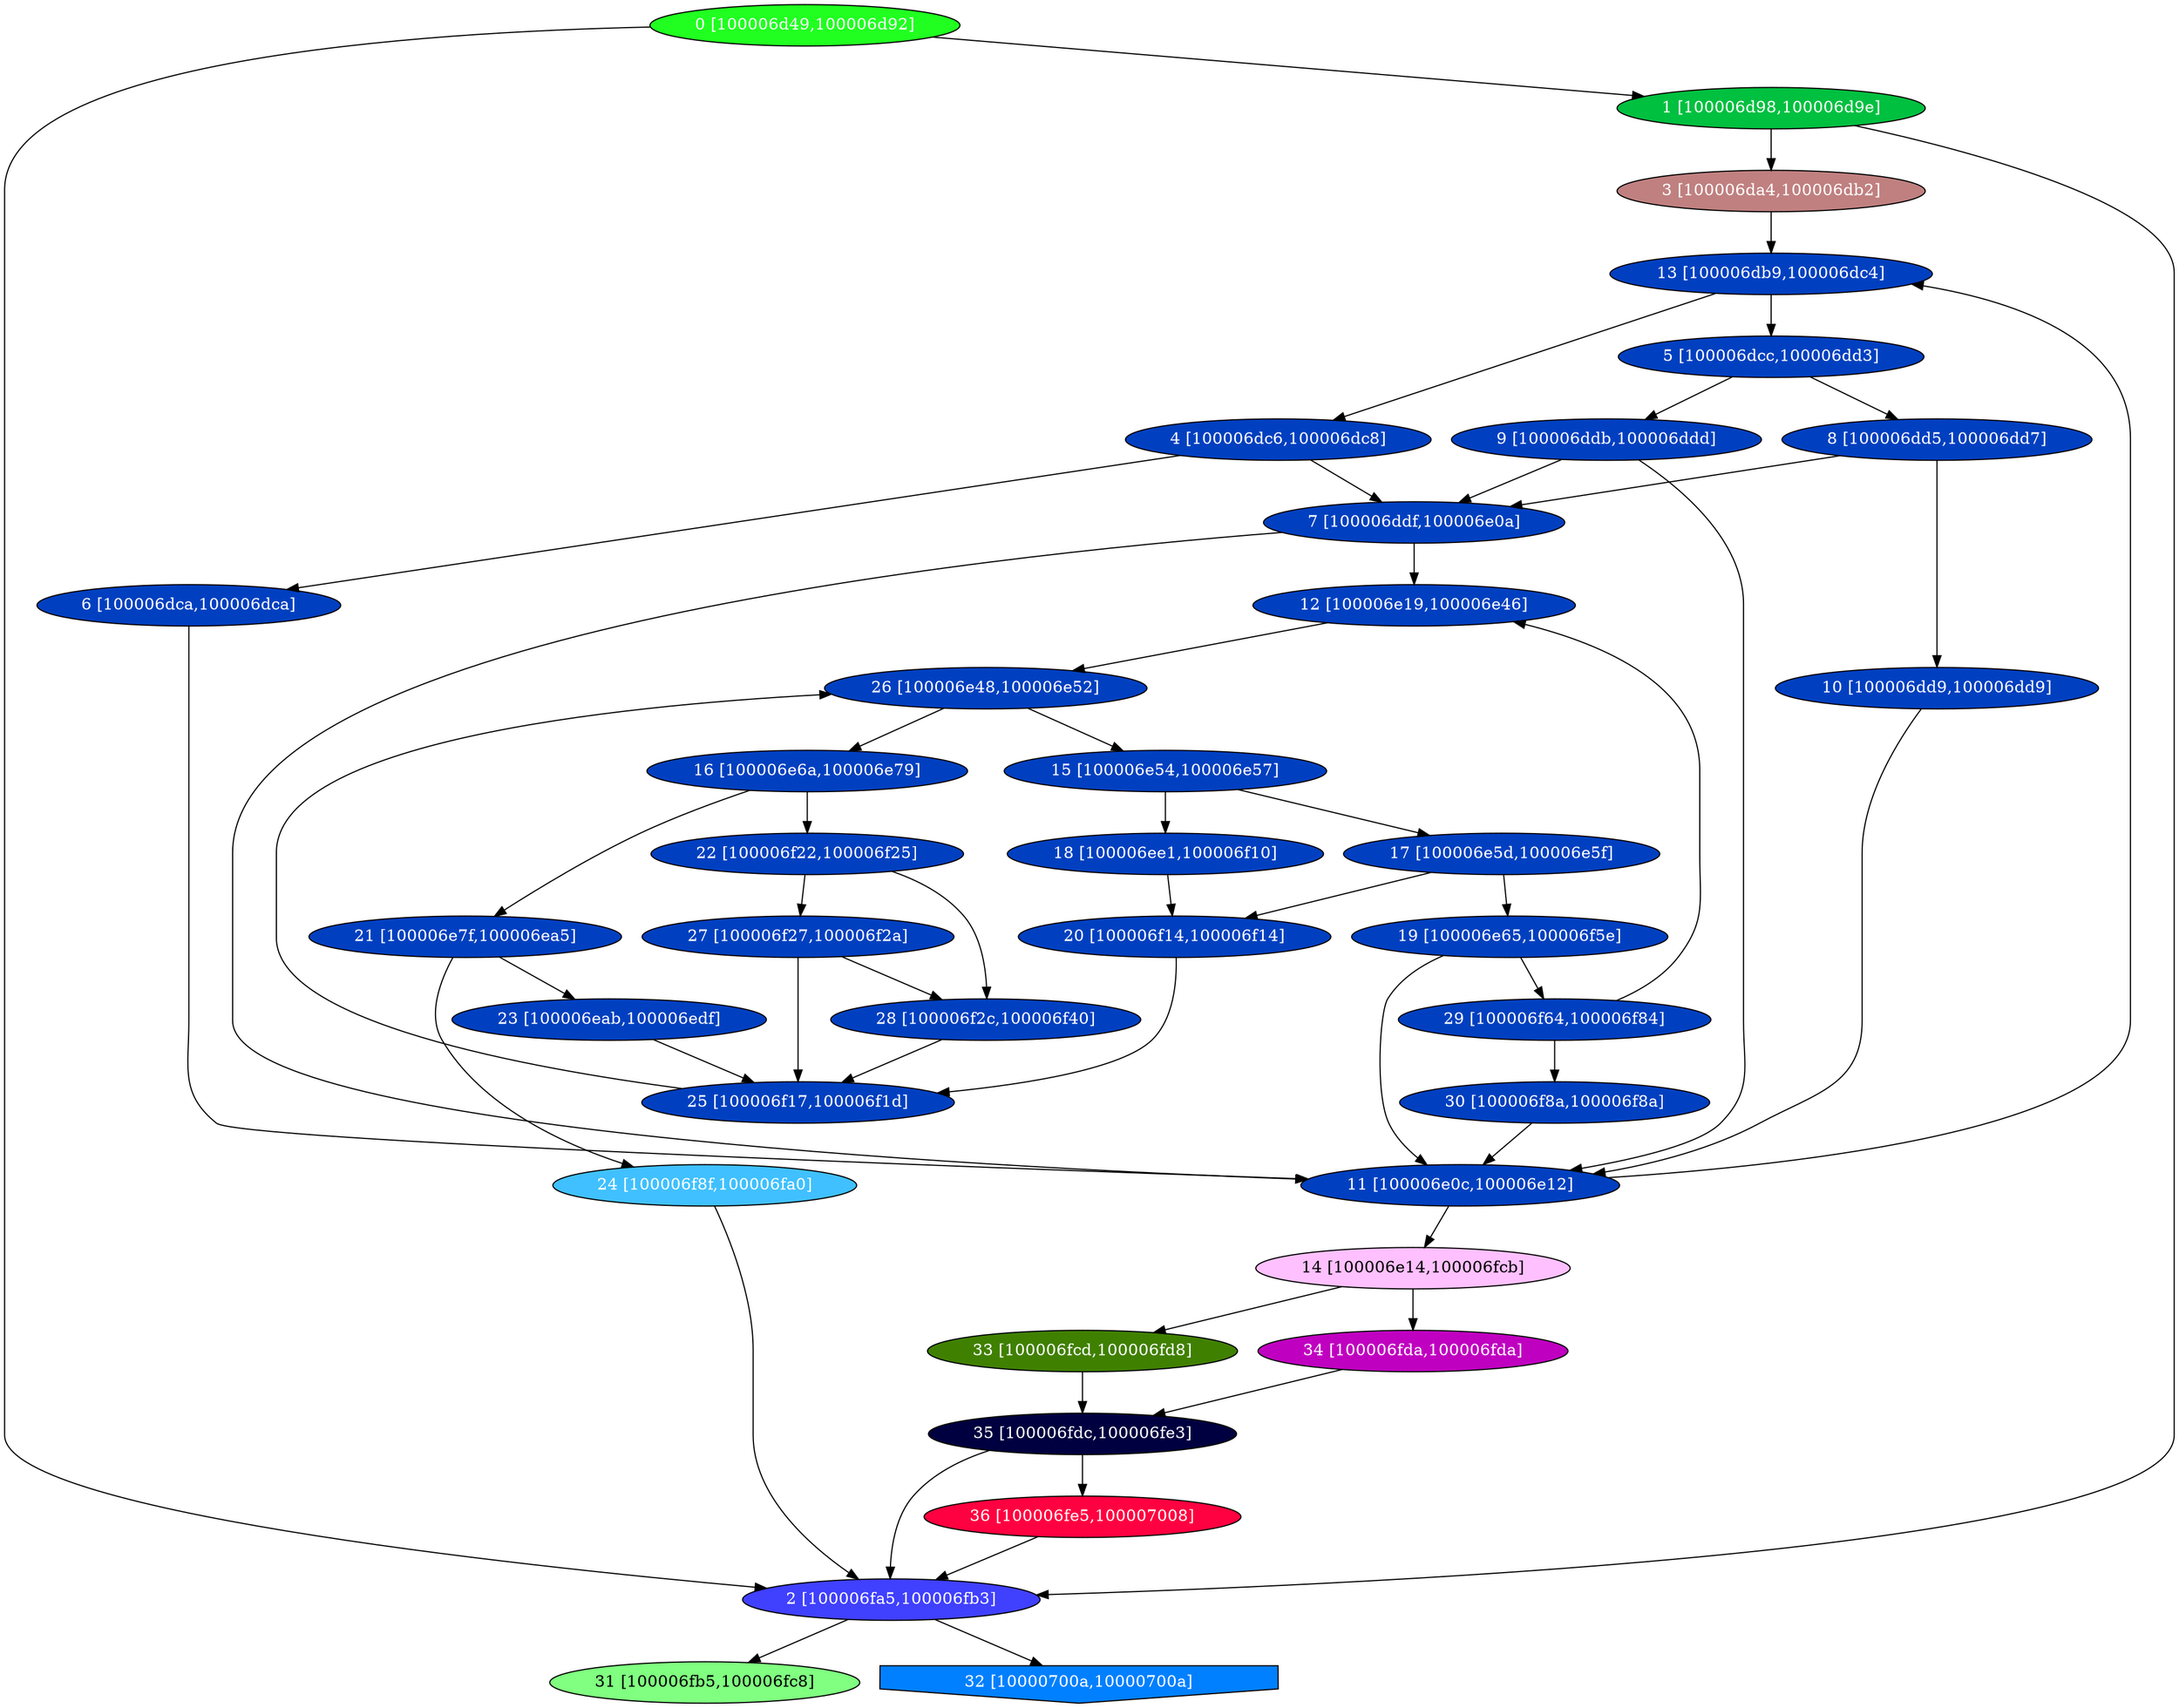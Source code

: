 diGraph tar{
	tar_0  [style=filled fillcolor="#20FF20" fontcolor="#ffffff" shape=oval label="0 [100006d49,100006d92]"]
	tar_1  [style=filled fillcolor="#00C040" fontcolor="#ffffff" shape=oval label="1 [100006d98,100006d9e]"]
	tar_2  [style=filled fillcolor="#4040FF" fontcolor="#ffffff" shape=oval label="2 [100006fa5,100006fb3]"]
	tar_3  [style=filled fillcolor="#C08080" fontcolor="#ffffff" shape=oval label="3 [100006da4,100006db2]"]
	tar_4  [style=filled fillcolor="#0040C0" fontcolor="#ffffff" shape=oval label="4 [100006dc6,100006dc8]"]
	tar_5  [style=filled fillcolor="#0040C0" fontcolor="#ffffff" shape=oval label="5 [100006dcc,100006dd3]"]
	tar_6  [style=filled fillcolor="#0040C0" fontcolor="#ffffff" shape=oval label="6 [100006dca,100006dca]"]
	tar_7  [style=filled fillcolor="#0040C0" fontcolor="#ffffff" shape=oval label="7 [100006ddf,100006e0a]"]
	tar_8  [style=filled fillcolor="#0040C0" fontcolor="#ffffff" shape=oval label="8 [100006dd5,100006dd7]"]
	tar_9  [style=filled fillcolor="#0040C0" fontcolor="#ffffff" shape=oval label="9 [100006ddb,100006ddd]"]
	tar_a  [style=filled fillcolor="#0040C0" fontcolor="#ffffff" shape=oval label="10 [100006dd9,100006dd9]"]
	tar_b  [style=filled fillcolor="#0040C0" fontcolor="#ffffff" shape=oval label="11 [100006e0c,100006e12]"]
	tar_c  [style=filled fillcolor="#0040C0" fontcolor="#ffffff" shape=oval label="12 [100006e19,100006e46]"]
	tar_d  [style=filled fillcolor="#0040C0" fontcolor="#ffffff" shape=oval label="13 [100006db9,100006dc4]"]
	tar_e  [style=filled fillcolor="#FFC0FF" fontcolor="#000000" shape=oval label="14 [100006e14,100006fcb]"]
	tar_f  [style=filled fillcolor="#0040C0" fontcolor="#ffffff" shape=oval label="15 [100006e54,100006e57]"]
	tar_10  [style=filled fillcolor="#0040C0" fontcolor="#ffffff" shape=oval label="16 [100006e6a,100006e79]"]
	tar_11  [style=filled fillcolor="#0040C0" fontcolor="#ffffff" shape=oval label="17 [100006e5d,100006e5f]"]
	tar_12  [style=filled fillcolor="#0040C0" fontcolor="#ffffff" shape=oval label="18 [100006ee1,100006f10]"]
	tar_13  [style=filled fillcolor="#0040C0" fontcolor="#ffffff" shape=oval label="19 [100006e65,100006f5e]"]
	tar_14  [style=filled fillcolor="#0040C0" fontcolor="#ffffff" shape=oval label="20 [100006f14,100006f14]"]
	tar_15  [style=filled fillcolor="#0040C0" fontcolor="#ffffff" shape=oval label="21 [100006e7f,100006ea5]"]
	tar_16  [style=filled fillcolor="#0040C0" fontcolor="#ffffff" shape=oval label="22 [100006f22,100006f25]"]
	tar_17  [style=filled fillcolor="#0040C0" fontcolor="#ffffff" shape=oval label="23 [100006eab,100006edf]"]
	tar_18  [style=filled fillcolor="#40C0FF" fontcolor="#ffffff" shape=oval label="24 [100006f8f,100006fa0]"]
	tar_19  [style=filled fillcolor="#0040C0" fontcolor="#ffffff" shape=oval label="25 [100006f17,100006f1d]"]
	tar_1a  [style=filled fillcolor="#0040C0" fontcolor="#ffffff" shape=oval label="26 [100006e48,100006e52]"]
	tar_1b  [style=filled fillcolor="#0040C0" fontcolor="#ffffff" shape=oval label="27 [100006f27,100006f2a]"]
	tar_1c  [style=filled fillcolor="#0040C0" fontcolor="#ffffff" shape=oval label="28 [100006f2c,100006f40]"]
	tar_1d  [style=filled fillcolor="#0040C0" fontcolor="#ffffff" shape=oval label="29 [100006f64,100006f84]"]
	tar_1e  [style=filled fillcolor="#0040C0" fontcolor="#ffffff" shape=oval label="30 [100006f8a,100006f8a]"]
	tar_1f  [style=filled fillcolor="#80FF80" fontcolor="#000000" shape=oval label="31 [100006fb5,100006fc8]"]
	tar_20  [style=filled fillcolor="#0080FF" fontcolor="#ffffff" shape=invhouse label="32 [10000700a,10000700a]"]
	tar_21  [style=filled fillcolor="#408000" fontcolor="#ffffff" shape=oval label="33 [100006fcd,100006fd8]"]
	tar_22  [style=filled fillcolor="#C000C0" fontcolor="#ffffff" shape=oval label="34 [100006fda,100006fda]"]
	tar_23  [style=filled fillcolor="#000040" fontcolor="#ffffff" shape=oval label="35 [100006fdc,100006fe3]"]
	tar_24  [style=filled fillcolor="#FF0040" fontcolor="#ffffff" shape=oval label="36 [100006fe5,100007008]"]

	tar_0 -> tar_1
	tar_0 -> tar_2
	tar_1 -> tar_2
	tar_1 -> tar_3
	tar_2 -> tar_1f
	tar_2 -> tar_20
	tar_3 -> tar_d
	tar_4 -> tar_6
	tar_4 -> tar_7
	tar_5 -> tar_8
	tar_5 -> tar_9
	tar_6 -> tar_b
	tar_7 -> tar_b
	tar_7 -> tar_c
	tar_8 -> tar_7
	tar_8 -> tar_a
	tar_9 -> tar_7
	tar_9 -> tar_b
	tar_a -> tar_b
	tar_b -> tar_d
	tar_b -> tar_e
	tar_c -> tar_1a
	tar_d -> tar_4
	tar_d -> tar_5
	tar_e -> tar_21
	tar_e -> tar_22
	tar_f -> tar_11
	tar_f -> tar_12
	tar_10 -> tar_15
	tar_10 -> tar_16
	tar_11 -> tar_13
	tar_11 -> tar_14
	tar_12 -> tar_14
	tar_13 -> tar_b
	tar_13 -> tar_1d
	tar_14 -> tar_19
	tar_15 -> tar_17
	tar_15 -> tar_18
	tar_16 -> tar_1b
	tar_16 -> tar_1c
	tar_17 -> tar_19
	tar_18 -> tar_2
	tar_19 -> tar_1a
	tar_1a -> tar_f
	tar_1a -> tar_10
	tar_1b -> tar_19
	tar_1b -> tar_1c
	tar_1c -> tar_19
	tar_1d -> tar_c
	tar_1d -> tar_1e
	tar_1e -> tar_b
	tar_21 -> tar_23
	tar_22 -> tar_23
	tar_23 -> tar_2
	tar_23 -> tar_24
	tar_24 -> tar_2
}